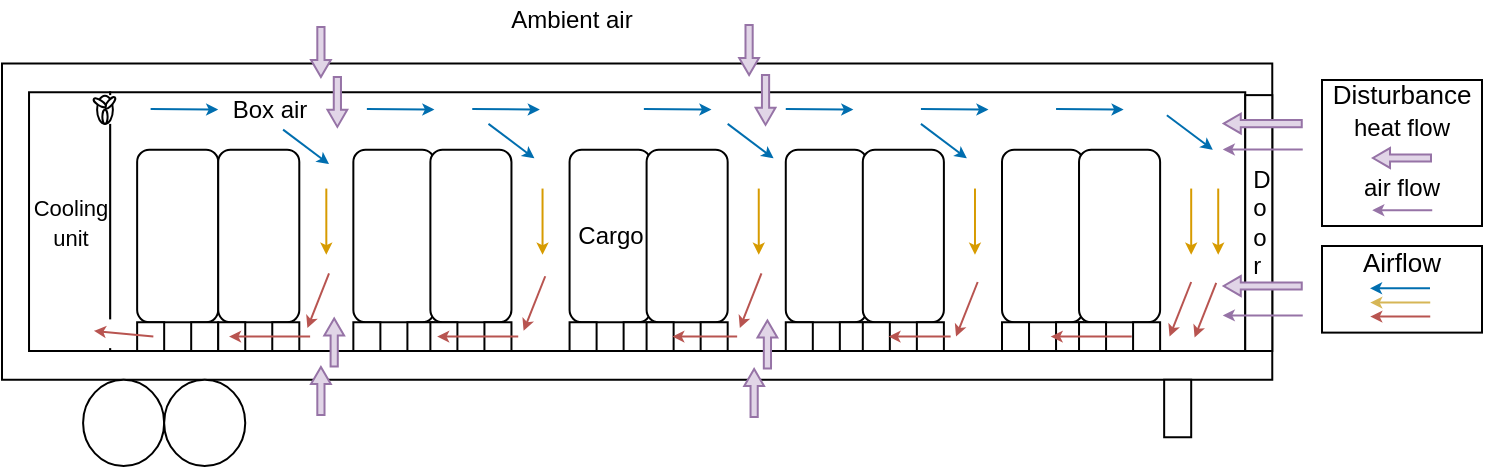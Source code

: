 <mxfile version="17.4.0" type="github">
  <diagram id="Bs-IRYPDhbyPMLY3h52Y" name="Page-1">
    <mxGraphModel dx="961" dy="491" grid="1" gridSize="10" guides="1" tooltips="1" connect="1" arrows="1" fold="1" page="1" pageScale="1" pageWidth="827" pageHeight="1169" math="0" shadow="0">
      <root>
        <mxCell id="0" />
        <mxCell id="1" parent="0" />
        <mxCell id="JtWpHs-DaVjjZEOH7qaL-21" value="" style="rounded=0;whiteSpace=wrap;html=1;fontSize=13;" parent="1" vertex="1">
          <mxGeometry x="680" y="47" width="80" height="73" as="geometry" />
        </mxCell>
        <mxCell id="JtWpHs-DaVjjZEOH7qaL-17" value="" style="endArrow=classic;html=1;rounded=0;fillColor=#e1d5e7;strokeColor=#9673a6;shape=flexArrow;width=3.6;endSize=2.503;endWidth=5.296;" parent="1" edge="1">
          <mxGeometry width="50" height="50" relative="1" as="geometry">
            <mxPoint x="735" y="86" as="sourcePoint" />
            <mxPoint x="705" y="86" as="targetPoint" />
          </mxGeometry>
        </mxCell>
        <mxCell id="JtWpHs-DaVjjZEOH7qaL-19" value="&lt;p style=&quot;line-height: 1&quot;&gt;&lt;/p&gt;&lt;div style=&quot;font-size: 13px&quot;&gt;Disturbance&lt;/div&gt;&lt;p&gt;&lt;/p&gt;" style="text;html=1;strokeColor=none;fillColor=none;align=center;verticalAlign=middle;whiteSpace=wrap;rounded=0;fontSize=9;" parent="1" vertex="1">
          <mxGeometry x="680.12" y="46.14" width="80" height="14.86" as="geometry" />
        </mxCell>
        <mxCell id="wm6ZoheksM0Se62p-lOR-2" value="" style="rounded=0;whiteSpace=wrap;html=1;" parent="1" vertex="1">
          <mxGeometry x="20" y="38.75" width="635.135" height="158.125" as="geometry" />
        </mxCell>
        <mxCell id="wm6ZoheksM0Se62p-lOR-3" value="" style="rounded=0;whiteSpace=wrap;html=1;" parent="1" vertex="1">
          <mxGeometry x="74.054" y="53.125" width="567.568" height="129.375" as="geometry" />
        </mxCell>
        <mxCell id="wm6ZoheksM0Se62p-lOR-4" value="&lt;font style=&quot;font-size: 11px&quot;&gt;Cooling&lt;br&gt;unit&lt;/font&gt;" style="rounded=0;whiteSpace=wrap;html=1;" parent="1" vertex="1">
          <mxGeometry x="33.514" y="53.125" width="40.541" height="129.375" as="geometry" />
        </mxCell>
        <mxCell id="wm6ZoheksM0Se62p-lOR-5" value="" style="ellipse;whiteSpace=wrap;html=1;" parent="1" vertex="1">
          <mxGeometry x="60.541" y="196.875" width="40.541" height="43.125" as="geometry" />
        </mxCell>
        <mxCell id="wm6ZoheksM0Se62p-lOR-6" value="" style="ellipse;whiteSpace=wrap;html=1;" parent="1" vertex="1">
          <mxGeometry x="101.081" y="196.875" width="40.541" height="43.125" as="geometry" />
        </mxCell>
        <mxCell id="wm6ZoheksM0Se62p-lOR-7" value="" style="rounded=0;whiteSpace=wrap;html=1;" parent="1" vertex="1">
          <mxGeometry x="601.081" y="196.875" width="13.514" height="28.75" as="geometry" />
        </mxCell>
        <mxCell id="wm6ZoheksM0Se62p-lOR-8" value="" style="rounded=0;whiteSpace=wrap;html=1;strokeColor=none;" parent="1" vertex="1">
          <mxGeometry x="53.784" y="54.562" width="40.541" height="14.375" as="geometry" />
        </mxCell>
        <mxCell id="wm6ZoheksM0Se62p-lOR-9" value="" style="rounded=0;whiteSpace=wrap;html=1;strokeColor=none;" parent="1" vertex="1">
          <mxGeometry x="53.784" y="166.687" width="40.541" height="14.375" as="geometry" />
        </mxCell>
        <mxCell id="wm6ZoheksM0Se62p-lOR-15" value="" style="group" parent="1" vertex="1" connectable="0">
          <mxGeometry x="65.946" y="54.562" width="10.878" height="14.375" as="geometry" />
        </mxCell>
        <mxCell id="wm6ZoheksM0Se62p-lOR-11" value="" style="ellipse;whiteSpace=wrap;html=1;" parent="wm6ZoheksM0Se62p-lOR-15" vertex="1">
          <mxGeometry x="1.607" y="0.308" width="7.889" height="14.067" as="geometry" />
        </mxCell>
        <mxCell id="wm6ZoheksM0Se62p-lOR-12" value="" style="ellipse;whiteSpace=wrap;html=1;rotation=40;" parent="wm6ZoheksM0Se62p-lOR-15" vertex="1">
          <mxGeometry x="6.866" y="0.308" width="2.63" height="7.034" as="geometry" />
        </mxCell>
        <mxCell id="wm6ZoheksM0Se62p-lOR-13" value="" style="ellipse;whiteSpace=wrap;html=1;rotation=-180;" parent="wm6ZoheksM0Se62p-lOR-15" vertex="1">
          <mxGeometry x="4.236" y="7.341" width="2.63" height="7.034" as="geometry" />
        </mxCell>
        <mxCell id="wm6ZoheksM0Se62p-lOR-14" value="" style="ellipse;whiteSpace=wrap;html=1;rotation=-57;" parent="wm6ZoheksM0Se62p-lOR-15" vertex="1">
          <mxGeometry x="1.607" y="0.308" width="2.63" height="7.034" as="geometry" />
        </mxCell>
        <mxCell id="wm6ZoheksM0Se62p-lOR-20" value="" style="endArrow=classic;html=1;rounded=0;fillColor=#1ba1e2;strokeColor=#006EAF;endSize=3;" parent="1" edge="1">
          <mxGeometry width="50" height="50" relative="1" as="geometry">
            <mxPoint x="94.324" y="61.549" as="sourcePoint" />
            <mxPoint x="128.108" y="61.75" as="targetPoint" />
          </mxGeometry>
        </mxCell>
        <mxCell id="wm6ZoheksM0Se62p-lOR-21" value="" style="endArrow=classic;html=1;rounded=0;fillColor=#1ba1e2;strokeColor=#006EAF;endSize=3;" parent="1" edge="1">
          <mxGeometry width="50" height="50" relative="1" as="geometry">
            <mxPoint x="202.432" y="61.549" as="sourcePoint" />
            <mxPoint x="236.216" y="61.75" as="targetPoint" />
          </mxGeometry>
        </mxCell>
        <mxCell id="wm6ZoheksM0Se62p-lOR-22" value="" style="endArrow=classic;html=1;rounded=0;fillColor=#1ba1e2;strokeColor=#006EAF;endSize=3;" parent="1" edge="1">
          <mxGeometry width="50" height="50" relative="1" as="geometry">
            <mxPoint x="255.135" y="61.549" as="sourcePoint" />
            <mxPoint x="288.919" y="61.75" as="targetPoint" />
          </mxGeometry>
        </mxCell>
        <mxCell id="wm6ZoheksM0Se62p-lOR-23" value="" style="endArrow=classic;html=1;rounded=0;fillColor=#1ba1e2;strokeColor=#006EAF;endSize=3;" parent="1" edge="1">
          <mxGeometry width="50" height="50" relative="1" as="geometry">
            <mxPoint x="340.946" y="61.549" as="sourcePoint" />
            <mxPoint x="374.73" y="61.75" as="targetPoint" />
          </mxGeometry>
        </mxCell>
        <mxCell id="wm6ZoheksM0Se62p-lOR-24" value="" style="endArrow=classic;html=1;rounded=0;fillColor=#1ba1e2;strokeColor=#006EAF;endSize=3;" parent="1" edge="1">
          <mxGeometry width="50" height="50" relative="1" as="geometry">
            <mxPoint x="411.892" y="61.549" as="sourcePoint" />
            <mxPoint x="445.676" y="61.75" as="targetPoint" />
          </mxGeometry>
        </mxCell>
        <mxCell id="wm6ZoheksM0Se62p-lOR-25" value="" style="endArrow=classic;html=1;rounded=0;fillColor=#1ba1e2;strokeColor=#006EAF;endSize=3;" parent="1" edge="1">
          <mxGeometry width="50" height="50" relative="1" as="geometry">
            <mxPoint x="479.459" y="61.549" as="sourcePoint" />
            <mxPoint x="513.243" y="61.75" as="targetPoint" />
          </mxGeometry>
        </mxCell>
        <mxCell id="wm6ZoheksM0Se62p-lOR-26" value="" style="endArrow=classic;html=1;rounded=0;fillColor=#1ba1e2;strokeColor=#006EAF;endSize=3;" parent="1" edge="1">
          <mxGeometry width="50" height="50" relative="1" as="geometry">
            <mxPoint x="547.027" y="61.549" as="sourcePoint" />
            <mxPoint x="580.811" y="61.75" as="targetPoint" />
          </mxGeometry>
        </mxCell>
        <mxCell id="wm6ZoheksM0Se62p-lOR-27" value="" style="endArrow=classic;html=1;rounded=0;fillColor=#1ba1e2;strokeColor=#006EAF;endSize=3;" parent="1" edge="1">
          <mxGeometry width="50" height="50" relative="1" as="geometry">
            <mxPoint x="602.432" y="64.625" as="sourcePoint" />
            <mxPoint x="625.405" y="81.875" as="targetPoint" />
          </mxGeometry>
        </mxCell>
        <mxCell id="wm6ZoheksM0Se62p-lOR-30" value="" style="endArrow=classic;html=1;rounded=0;fillColor=#1ba1e2;strokeColor=#006EAF;endSize=3;" parent="1" edge="1">
          <mxGeometry width="50" height="50" relative="1" as="geometry">
            <mxPoint x="382.838" y="68.938" as="sourcePoint" />
            <mxPoint x="405.811" y="86.187" as="targetPoint" />
          </mxGeometry>
        </mxCell>
        <mxCell id="wm6ZoheksM0Se62p-lOR-32" value="" style="endArrow=classic;html=1;rounded=0;fillColor=#1ba1e2;strokeColor=#006EAF;endSize=3;" parent="1" edge="1">
          <mxGeometry width="50" height="50" relative="1" as="geometry">
            <mxPoint x="263.243" y="68.938" as="sourcePoint" />
            <mxPoint x="286.216" y="86.187" as="targetPoint" />
          </mxGeometry>
        </mxCell>
        <mxCell id="wm6ZoheksM0Se62p-lOR-33" value="" style="endArrow=classic;html=1;rounded=0;fillColor=#1ba1e2;strokeColor=#006EAF;endSize=3;" parent="1" edge="1">
          <mxGeometry width="50" height="50" relative="1" as="geometry">
            <mxPoint x="160.541" y="71.812" as="sourcePoint" />
            <mxPoint x="183.514" y="89.062" as="targetPoint" />
          </mxGeometry>
        </mxCell>
        <mxCell id="wm6ZoheksM0Se62p-lOR-34" value="" style="endArrow=classic;html=1;rounded=0;fillColor=#ffe6cc;strokeColor=#d79b00;endSize=3;" parent="1" edge="1">
          <mxGeometry width="50" height="50" relative="1" as="geometry">
            <mxPoint x="182.162" y="101.281" as="sourcePoint" />
            <mxPoint x="182.162" y="134.344" as="targetPoint" />
          </mxGeometry>
        </mxCell>
        <mxCell id="wm6ZoheksM0Se62p-lOR-37" value="" style="endArrow=classic;html=1;rounded=0;fillColor=#ffe6cc;strokeColor=#d79b00;endSize=3;" parent="1" edge="1">
          <mxGeometry width="50" height="50" relative="1" as="geometry">
            <mxPoint x="290.27" y="101.281" as="sourcePoint" />
            <mxPoint x="290.27" y="134.344" as="targetPoint" />
          </mxGeometry>
        </mxCell>
        <mxCell id="wm6ZoheksM0Se62p-lOR-39" value="" style="endArrow=classic;html=1;rounded=0;fillColor=#ffe6cc;strokeColor=#d79b00;endSize=3;" parent="1" edge="1">
          <mxGeometry width="50" height="50" relative="1" as="geometry">
            <mxPoint x="398.378" y="101.281" as="sourcePoint" />
            <mxPoint x="398.378" y="134.344" as="targetPoint" />
          </mxGeometry>
        </mxCell>
        <mxCell id="wm6ZoheksM0Se62p-lOR-40" value="" style="endArrow=classic;html=1;rounded=0;fillColor=#1ba1e2;strokeColor=#006EAF;endSize=3;" parent="1" edge="1">
          <mxGeometry width="50" height="50" relative="1" as="geometry">
            <mxPoint x="479.459" y="68.938" as="sourcePoint" />
            <mxPoint x="502.432" y="86.187" as="targetPoint" />
          </mxGeometry>
        </mxCell>
        <mxCell id="wm6ZoheksM0Se62p-lOR-41" value="" style="endArrow=classic;html=1;rounded=0;fillColor=#ffe6cc;strokeColor=#d79b00;endSize=3;" parent="1" edge="1">
          <mxGeometry width="50" height="50" relative="1" as="geometry">
            <mxPoint x="506.486" y="101.281" as="sourcePoint" />
            <mxPoint x="506.486" y="134.344" as="targetPoint" />
          </mxGeometry>
        </mxCell>
        <mxCell id="wm6ZoheksM0Se62p-lOR-43" value="" style="endArrow=classic;html=1;rounded=0;fillColor=#ffe6cc;strokeColor=#d79b00;endSize=3;" parent="1" edge="1">
          <mxGeometry width="50" height="50" relative="1" as="geometry">
            <mxPoint x="628.108" y="101.281" as="sourcePoint" />
            <mxPoint x="628.108" y="134.344" as="targetPoint" />
          </mxGeometry>
        </mxCell>
        <mxCell id="wm6ZoheksM0Se62p-lOR-47" value="" style="group" parent="1" vertex="1" connectable="0">
          <mxGeometry x="87.568" y="81.875" width="40.541" height="100.625" as="geometry" />
        </mxCell>
        <mxCell id="wm6ZoheksM0Se62p-lOR-44" value="" style="rounded=1;whiteSpace=wrap;html=1;" parent="wm6ZoheksM0Se62p-lOR-47" vertex="1">
          <mxGeometry width="40.541" height="86.25" as="geometry" />
        </mxCell>
        <mxCell id="wm6ZoheksM0Se62p-lOR-45" value="" style="rounded=0;whiteSpace=wrap;html=1;" parent="wm6ZoheksM0Se62p-lOR-47" vertex="1">
          <mxGeometry y="86.25" width="13.514" height="14.375" as="geometry" />
        </mxCell>
        <mxCell id="wm6ZoheksM0Se62p-lOR-46" value="" style="rounded=0;whiteSpace=wrap;html=1;" parent="wm6ZoheksM0Se62p-lOR-47" vertex="1">
          <mxGeometry x="27.027" y="86.25" width="13.514" height="14.375" as="geometry" />
        </mxCell>
        <mxCell id="wm6ZoheksM0Se62p-lOR-50" value="" style="group" parent="1" vertex="1" connectable="0">
          <mxGeometry x="128.108" y="81.875" width="40.541" height="100.625" as="geometry" />
        </mxCell>
        <mxCell id="wm6ZoheksM0Se62p-lOR-51" value="" style="rounded=1;whiteSpace=wrap;html=1;" parent="wm6ZoheksM0Se62p-lOR-50" vertex="1">
          <mxGeometry width="40.541" height="86.25" as="geometry" />
        </mxCell>
        <mxCell id="wm6ZoheksM0Se62p-lOR-52" value="" style="rounded=0;whiteSpace=wrap;html=1;" parent="wm6ZoheksM0Se62p-lOR-50" vertex="1">
          <mxGeometry y="86.25" width="13.514" height="14.375" as="geometry" />
        </mxCell>
        <mxCell id="wm6ZoheksM0Se62p-lOR-53" value="" style="rounded=0;whiteSpace=wrap;html=1;" parent="wm6ZoheksM0Se62p-lOR-50" vertex="1">
          <mxGeometry x="27.027" y="86.25" width="13.514" height="14.375" as="geometry" />
        </mxCell>
        <mxCell id="wm6ZoheksM0Se62p-lOR-54" value="" style="group" parent="1" vertex="1" connectable="0">
          <mxGeometry x="195.676" y="81.875" width="40.541" height="100.625" as="geometry" />
        </mxCell>
        <mxCell id="wm6ZoheksM0Se62p-lOR-55" value="" style="rounded=1;whiteSpace=wrap;html=1;" parent="wm6ZoheksM0Se62p-lOR-54" vertex="1">
          <mxGeometry width="40.541" height="86.25" as="geometry" />
        </mxCell>
        <mxCell id="wm6ZoheksM0Se62p-lOR-56" value="" style="rounded=0;whiteSpace=wrap;html=1;" parent="wm6ZoheksM0Se62p-lOR-54" vertex="1">
          <mxGeometry y="86.25" width="13.514" height="14.375" as="geometry" />
        </mxCell>
        <mxCell id="wm6ZoheksM0Se62p-lOR-57" value="" style="rounded=0;whiteSpace=wrap;html=1;" parent="wm6ZoheksM0Se62p-lOR-54" vertex="1">
          <mxGeometry x="27.027" y="86.25" width="13.514" height="14.375" as="geometry" />
        </mxCell>
        <mxCell id="wm6ZoheksM0Se62p-lOR-58" value="" style="group" parent="1" vertex="1" connectable="0">
          <mxGeometry x="234.189" y="81.875" width="40.541" height="100.625" as="geometry" />
        </mxCell>
        <mxCell id="wm6ZoheksM0Se62p-lOR-59" value="" style="rounded=1;whiteSpace=wrap;html=1;" parent="wm6ZoheksM0Se62p-lOR-58" vertex="1">
          <mxGeometry width="40.541" height="86.25" as="geometry" />
        </mxCell>
        <mxCell id="wm6ZoheksM0Se62p-lOR-60" value="" style="rounded=0;whiteSpace=wrap;html=1;" parent="wm6ZoheksM0Se62p-lOR-58" vertex="1">
          <mxGeometry y="86.25" width="13.514" height="14.375" as="geometry" />
        </mxCell>
        <mxCell id="wm6ZoheksM0Se62p-lOR-61" value="" style="rounded=0;whiteSpace=wrap;html=1;" parent="wm6ZoheksM0Se62p-lOR-58" vertex="1">
          <mxGeometry x="27.027" y="86.25" width="13.514" height="14.375" as="geometry" />
        </mxCell>
        <mxCell id="wm6ZoheksM0Se62p-lOR-62" value="" style="group" parent="1" vertex="1" connectable="0">
          <mxGeometry x="303.784" y="81.875" width="40.541" height="100.625" as="geometry" />
        </mxCell>
        <mxCell id="wm6ZoheksM0Se62p-lOR-63" value="&lt;font style=&quot;font-size: 12px&quot;&gt;Cargo&lt;/font&gt;" style="rounded=1;whiteSpace=wrap;html=1;" parent="wm6ZoheksM0Se62p-lOR-62" vertex="1">
          <mxGeometry width="40.541" height="86.25" as="geometry" />
        </mxCell>
        <mxCell id="wm6ZoheksM0Se62p-lOR-64" value="" style="rounded=0;whiteSpace=wrap;html=1;" parent="wm6ZoheksM0Se62p-lOR-62" vertex="1">
          <mxGeometry y="86.25" width="13.514" height="14.375" as="geometry" />
        </mxCell>
        <mxCell id="wm6ZoheksM0Se62p-lOR-65" value="" style="rounded=0;whiteSpace=wrap;html=1;" parent="wm6ZoheksM0Se62p-lOR-62" vertex="1">
          <mxGeometry x="27.027" y="86.25" width="13.514" height="14.375" as="geometry" />
        </mxCell>
        <mxCell id="wm6ZoheksM0Se62p-lOR-66" value="" style="group" parent="1" vertex="1" connectable="0">
          <mxGeometry x="342.297" y="81.875" width="40.541" height="100.625" as="geometry" />
        </mxCell>
        <mxCell id="wm6ZoheksM0Se62p-lOR-67" value="" style="rounded=1;whiteSpace=wrap;html=1;" parent="wm6ZoheksM0Se62p-lOR-66" vertex="1">
          <mxGeometry width="40.541" height="86.25" as="geometry" />
        </mxCell>
        <mxCell id="wm6ZoheksM0Se62p-lOR-68" value="" style="rounded=0;whiteSpace=wrap;html=1;" parent="wm6ZoheksM0Se62p-lOR-66" vertex="1">
          <mxGeometry y="86.25" width="13.514" height="14.375" as="geometry" />
        </mxCell>
        <mxCell id="wm6ZoheksM0Se62p-lOR-69" value="" style="rounded=0;whiteSpace=wrap;html=1;" parent="wm6ZoheksM0Se62p-lOR-66" vertex="1">
          <mxGeometry x="27.027" y="86.25" width="13.514" height="14.375" as="geometry" />
        </mxCell>
        <mxCell id="wm6ZoheksM0Se62p-lOR-78" value="" style="group" parent="1" vertex="1" connectable="0">
          <mxGeometry x="411.892" y="81.875" width="40.541" height="100.625" as="geometry" />
        </mxCell>
        <mxCell id="wm6ZoheksM0Se62p-lOR-79" value="" style="rounded=1;whiteSpace=wrap;html=1;" parent="wm6ZoheksM0Se62p-lOR-78" vertex="1">
          <mxGeometry width="40.541" height="86.25" as="geometry" />
        </mxCell>
        <mxCell id="wm6ZoheksM0Se62p-lOR-80" value="" style="rounded=0;whiteSpace=wrap;html=1;" parent="wm6ZoheksM0Se62p-lOR-78" vertex="1">
          <mxGeometry y="86.25" width="13.514" height="14.375" as="geometry" />
        </mxCell>
        <mxCell id="wm6ZoheksM0Se62p-lOR-81" value="" style="rounded=0;whiteSpace=wrap;html=1;" parent="wm6ZoheksM0Se62p-lOR-78" vertex="1">
          <mxGeometry x="27.027" y="86.25" width="13.514" height="14.375" as="geometry" />
        </mxCell>
        <mxCell id="wm6ZoheksM0Se62p-lOR-82" value="" style="group" parent="1" vertex="1" connectable="0">
          <mxGeometry x="450.405" y="81.875" width="40.541" height="100.625" as="geometry" />
        </mxCell>
        <mxCell id="wm6ZoheksM0Se62p-lOR-83" value="" style="rounded=1;whiteSpace=wrap;html=1;" parent="wm6ZoheksM0Se62p-lOR-82" vertex="1">
          <mxGeometry width="40.541" height="86.25" as="geometry" />
        </mxCell>
        <mxCell id="wm6ZoheksM0Se62p-lOR-84" value="" style="rounded=0;whiteSpace=wrap;html=1;" parent="wm6ZoheksM0Se62p-lOR-82" vertex="1">
          <mxGeometry y="86.25" width="13.514" height="14.375" as="geometry" />
        </mxCell>
        <mxCell id="wm6ZoheksM0Se62p-lOR-85" value="" style="rounded=0;whiteSpace=wrap;html=1;" parent="wm6ZoheksM0Se62p-lOR-82" vertex="1">
          <mxGeometry x="27.027" y="86.25" width="13.514" height="14.375" as="geometry" />
        </mxCell>
        <mxCell id="wm6ZoheksM0Se62p-lOR-86" value="" style="group" parent="1" vertex="1" connectable="0">
          <mxGeometry x="520" y="81.875" width="40.541" height="100.625" as="geometry" />
        </mxCell>
        <mxCell id="wm6ZoheksM0Se62p-lOR-87" value="" style="rounded=1;whiteSpace=wrap;html=1;" parent="wm6ZoheksM0Se62p-lOR-86" vertex="1">
          <mxGeometry width="40.541" height="86.25" as="geometry" />
        </mxCell>
        <mxCell id="wm6ZoheksM0Se62p-lOR-88" value="" style="rounded=0;whiteSpace=wrap;html=1;" parent="wm6ZoheksM0Se62p-lOR-86" vertex="1">
          <mxGeometry y="86.25" width="13.514" height="14.375" as="geometry" />
        </mxCell>
        <mxCell id="wm6ZoheksM0Se62p-lOR-89" value="" style="rounded=0;whiteSpace=wrap;html=1;" parent="wm6ZoheksM0Se62p-lOR-86" vertex="1">
          <mxGeometry x="27.027" y="86.25" width="13.514" height="14.375" as="geometry" />
        </mxCell>
        <mxCell id="wm6ZoheksM0Se62p-lOR-90" value="" style="group" parent="1" vertex="1" connectable="0">
          <mxGeometry x="558.514" y="81.875" width="40.541" height="100.625" as="geometry" />
        </mxCell>
        <mxCell id="wm6ZoheksM0Se62p-lOR-91" value="" style="rounded=1;whiteSpace=wrap;html=1;" parent="wm6ZoheksM0Se62p-lOR-90" vertex="1">
          <mxGeometry width="40.541" height="86.25" as="geometry" />
        </mxCell>
        <mxCell id="wm6ZoheksM0Se62p-lOR-92" value="" style="rounded=0;whiteSpace=wrap;html=1;" parent="wm6ZoheksM0Se62p-lOR-90" vertex="1">
          <mxGeometry y="86.25" width="13.514" height="14.375" as="geometry" />
        </mxCell>
        <mxCell id="wm6ZoheksM0Se62p-lOR-93" value="" style="rounded=0;whiteSpace=wrap;html=1;" parent="wm6ZoheksM0Se62p-lOR-90" vertex="1">
          <mxGeometry x="27.027" y="86.25" width="13.514" height="14.375" as="geometry" />
        </mxCell>
        <mxCell id="wm6ZoheksM0Se62p-lOR-94" value="" style="endArrow=classic;html=1;rounded=0;fillColor=#ffe6cc;strokeColor=#d79b00;endSize=3;" parent="1" edge="1">
          <mxGeometry width="50" height="50" relative="1" as="geometry">
            <mxPoint x="614.595" y="101.281" as="sourcePoint" />
            <mxPoint x="614.595" y="134.344" as="targetPoint" />
          </mxGeometry>
        </mxCell>
        <mxCell id="wm6ZoheksM0Se62p-lOR-95" value="" style="endArrow=classic;html=1;rounded=0;fillColor=#f8cecc;strokeColor=#b85450;endSize=3;" parent="1" edge="1">
          <mxGeometry width="50" height="50" relative="1" as="geometry">
            <mxPoint x="614.595" y="148.0" as="sourcePoint" />
            <mxPoint x="603.784" y="175.312" as="targetPoint" />
          </mxGeometry>
        </mxCell>
        <mxCell id="wm6ZoheksM0Se62p-lOR-96" value="" style="endArrow=classic;html=1;rounded=0;fillColor=#f8cecc;strokeColor=#b85450;endSize=3;" parent="1" edge="1">
          <mxGeometry width="50" height="50" relative="1" as="geometry">
            <mxPoint x="627.108" y="148.437" as="sourcePoint" />
            <mxPoint x="616.297" y="175.75" as="targetPoint" />
          </mxGeometry>
        </mxCell>
        <mxCell id="wm6ZoheksM0Se62p-lOR-98" value="" style="endArrow=classic;html=1;rounded=0;fillColor=#f8cecc;strokeColor=#b85450;endSize=3;" parent="1" edge="1">
          <mxGeometry width="50" height="50" relative="1" as="geometry">
            <mxPoint x="584.865" y="175.312" as="sourcePoint" />
            <mxPoint x="544.324" y="175.312" as="targetPoint" />
          </mxGeometry>
        </mxCell>
        <mxCell id="wm6ZoheksM0Se62p-lOR-99" value="" style="endArrow=classic;html=1;rounded=0;fillColor=#f8cecc;strokeColor=#b85450;endSize=3;" parent="1" edge="1">
          <mxGeometry width="50" height="50" relative="1" as="geometry">
            <mxPoint x="494.324" y="175.312" as="sourcePoint" />
            <mxPoint x="463.243" y="175.312" as="targetPoint" />
          </mxGeometry>
        </mxCell>
        <mxCell id="wm6ZoheksM0Se62p-lOR-100" value="" style="endArrow=classic;html=1;rounded=0;fillColor=#f8cecc;strokeColor=#b85450;endSize=3;" parent="1" edge="1">
          <mxGeometry width="50" height="50" relative="1" as="geometry">
            <mxPoint x="387.568" y="175.312" as="sourcePoint" />
            <mxPoint x="355.135" y="175.312" as="targetPoint" />
          </mxGeometry>
        </mxCell>
        <mxCell id="wm6ZoheksM0Se62p-lOR-101" value="" style="endArrow=classic;html=1;rounded=0;fillColor=#f8cecc;strokeColor=#b85450;endSize=3;" parent="1" edge="1">
          <mxGeometry width="50" height="50" relative="1" as="geometry">
            <mxPoint x="278.108" y="175.312" as="sourcePoint" />
            <mxPoint x="237.568" y="175.312" as="targetPoint" />
          </mxGeometry>
        </mxCell>
        <mxCell id="wm6ZoheksM0Se62p-lOR-102" value="" style="endArrow=classic;html=1;rounded=0;fillColor=#f8cecc;strokeColor=#b85450;endSize=3;" parent="1" edge="1">
          <mxGeometry width="50" height="50" relative="1" as="geometry">
            <mxPoint x="174.054" y="175.312" as="sourcePoint" />
            <mxPoint x="133.514" y="175.312" as="targetPoint" />
          </mxGeometry>
        </mxCell>
        <mxCell id="wm6ZoheksM0Se62p-lOR-103" value="" style="endArrow=classic;html=1;rounded=0;fillColor=#f8cecc;strokeColor=#b85450;endSize=3;" parent="1" edge="1">
          <mxGeometry width="50" height="50" relative="1" as="geometry">
            <mxPoint x="95.676" y="175.312" as="sourcePoint" />
            <mxPoint x="65.946" y="172.437" as="targetPoint" />
          </mxGeometry>
        </mxCell>
        <mxCell id="wm6ZoheksM0Se62p-lOR-105" value="" style="endArrow=classic;html=1;rounded=0;fillColor=#f8cecc;strokeColor=#b85450;endSize=3;" parent="1" edge="1">
          <mxGeometry width="50" height="50" relative="1" as="geometry">
            <mxPoint x="507.838" y="148.0" as="sourcePoint" />
            <mxPoint x="497.027" y="175.312" as="targetPoint" />
          </mxGeometry>
        </mxCell>
        <mxCell id="wm6ZoheksM0Se62p-lOR-106" value="" style="endArrow=classic;html=1;rounded=0;fillColor=#f8cecc;strokeColor=#b85450;endSize=3;" parent="1" edge="1">
          <mxGeometry width="50" height="50" relative="1" as="geometry">
            <mxPoint x="399.73" y="143.687" as="sourcePoint" />
            <mxPoint x="388.919" y="171.0" as="targetPoint" />
          </mxGeometry>
        </mxCell>
        <mxCell id="wm6ZoheksM0Se62p-lOR-107" value="" style="endArrow=classic;html=1;rounded=0;fillColor=#f8cecc;strokeColor=#b85450;endSize=3;" parent="1" edge="1">
          <mxGeometry width="50" height="50" relative="1" as="geometry">
            <mxPoint x="291.622" y="145.125" as="sourcePoint" />
            <mxPoint x="280.811" y="172.437" as="targetPoint" />
          </mxGeometry>
        </mxCell>
        <mxCell id="wm6ZoheksM0Se62p-lOR-108" value="" style="endArrow=classic;html=1;rounded=0;fillColor=#f8cecc;strokeColor=#b85450;endSize=3;" parent="1" edge="1">
          <mxGeometry width="50" height="50" relative="1" as="geometry">
            <mxPoint x="183.514" y="143.687" as="sourcePoint" />
            <mxPoint x="172.703" y="171.0" as="targetPoint" />
          </mxGeometry>
        </mxCell>
        <mxCell id="wm6ZoheksM0Se62p-lOR-111" value="" style="rounded=0;whiteSpace=wrap;html=1;fontSize=9;" parent="1" vertex="1">
          <mxGeometry x="641.622" y="54.562" width="13.514" height="127.938" as="geometry" />
        </mxCell>
        <mxCell id="wm6ZoheksM0Se62p-lOR-112" value="&lt;p style=&quot;line-height: 1&quot;&gt;&lt;/p&gt;&lt;div style=&quot;text-align: justify ; font-size: 12px&quot;&gt;&lt;font style=&quot;font-size: 12px&quot;&gt;D&lt;/font&gt;&lt;/div&gt;&lt;div style=&quot;text-align: justify ; font-size: 12px&quot;&gt;&lt;font style=&quot;font-size: 12px&quot;&gt;o&lt;/font&gt;&lt;/div&gt;&lt;div style=&quot;text-align: justify ; font-size: 12px&quot;&gt;&lt;font style=&quot;font-size: 12px&quot;&gt;o&lt;/font&gt;&lt;/div&gt;&lt;div style=&quot;text-align: justify ; font-size: 12px&quot;&gt;&lt;font style=&quot;font-size: 12px&quot;&gt;r&lt;/font&gt;&lt;/div&gt;&lt;p&gt;&lt;/p&gt;" style="text;html=1;strokeColor=none;fillColor=none;align=center;verticalAlign=middle;whiteSpace=wrap;rounded=0;fontSize=9;" parent="1" vertex="1">
          <mxGeometry x="642.973" y="67.5" width="13.514" height="100.625" as="geometry" />
        </mxCell>
        <mxCell id="wm6ZoheksM0Se62p-lOR-113" value="&lt;font style=&quot;font-size: 12px&quot;&gt;Ambient air&lt;/font&gt;" style="text;html=1;strokeColor=none;fillColor=none;align=center;verticalAlign=middle;whiteSpace=wrap;rounded=0;fontSize=9;" parent="1" vertex="1">
          <mxGeometry x="267.98" y="7" width="74.32" height="20" as="geometry" />
        </mxCell>
        <mxCell id="wm6ZoheksM0Se62p-lOR-122" value="&lt;font style=&quot;font-size: 12px&quot;&gt;Box air&lt;/font&gt;" style="text;html=1;strokeColor=none;fillColor=none;align=center;verticalAlign=middle;whiteSpace=wrap;rounded=0;fontSize=9;" parent="1" vertex="1">
          <mxGeometry x="129.459" y="54.562" width="50.0" height="14.375" as="geometry" />
        </mxCell>
        <mxCell id="JtWpHs-DaVjjZEOH7qaL-2" value="" style="endArrow=classic;html=1;rounded=0;fillColor=#e1d5e7;strokeColor=#9673a6;shape=flexArrow;width=3.6;endSize=2.503;endWidth=5.296;" parent="1" edge="1">
          <mxGeometry width="50" height="50" relative="1" as="geometry">
            <mxPoint x="179.456" y="215.0" as="sourcePoint" />
            <mxPoint x="179.456" y="190.0" as="targetPoint" />
          </mxGeometry>
        </mxCell>
        <mxCell id="JtWpHs-DaVjjZEOH7qaL-3" value="" style="endArrow=classic;html=1;rounded=0;fillColor=#e1d5e7;strokeColor=#9673a6;shape=flexArrow;width=3.6;endSize=2.503;endWidth=5.296;" parent="1" edge="1">
          <mxGeometry width="50" height="50" relative="1" as="geometry">
            <mxPoint x="186.096" y="190.69" as="sourcePoint" />
            <mxPoint x="186.096" y="165.69" as="targetPoint" />
          </mxGeometry>
        </mxCell>
        <mxCell id="JtWpHs-DaVjjZEOH7qaL-4" value="" style="endArrow=classic;html=1;rounded=0;fillColor=#e1d5e7;strokeColor=#9673a6;shape=flexArrow;width=3.6;endSize=2.503;endWidth=5.296;" parent="1" edge="1">
          <mxGeometry width="50" height="50" relative="1" as="geometry">
            <mxPoint x="396.072" y="216.0" as="sourcePoint" />
            <mxPoint x="396.072" y="191.0" as="targetPoint" />
          </mxGeometry>
        </mxCell>
        <mxCell id="JtWpHs-DaVjjZEOH7qaL-5" value="" style="endArrow=classic;html=1;rounded=0;fillColor=#e1d5e7;strokeColor=#9673a6;shape=flexArrow;width=3.6;endSize=2.503;endWidth=5.296;" parent="1" edge="1">
          <mxGeometry width="50" height="50" relative="1" as="geometry">
            <mxPoint x="402.712" y="191.69" as="sourcePoint" />
            <mxPoint x="402.712" y="166.69" as="targetPoint" />
          </mxGeometry>
        </mxCell>
        <mxCell id="JtWpHs-DaVjjZEOH7qaL-8" value="" style="endArrow=classic;html=1;rounded=0;fillColor=#e1d5e7;strokeColor=#9673a6;shape=flexArrow;width=3.6;endSize=2.503;endWidth=5.296;" parent="1" edge="1">
          <mxGeometry width="50" height="50" relative="1" as="geometry">
            <mxPoint x="179.456" y="20" as="sourcePoint" />
            <mxPoint x="179.456" y="46.0" as="targetPoint" />
          </mxGeometry>
        </mxCell>
        <mxCell id="JtWpHs-DaVjjZEOH7qaL-9" value="" style="endArrow=classic;html=1;rounded=0;fillColor=#e1d5e7;strokeColor=#9673a6;shape=flexArrow;width=3.6;endSize=2.503;endWidth=5.296;" parent="1" edge="1">
          <mxGeometry width="50" height="50" relative="1" as="geometry">
            <mxPoint x="187.684" y="44.94" as="sourcePoint" />
            <mxPoint x="187.684" y="70.94" as="targetPoint" />
          </mxGeometry>
        </mxCell>
        <mxCell id="JtWpHs-DaVjjZEOH7qaL-10" value="" style="endArrow=classic;html=1;rounded=0;fillColor=#e1d5e7;strokeColor=#9673a6;shape=flexArrow;width=3.6;endSize=2.503;endWidth=5.296;" parent="1" edge="1">
          <mxGeometry width="50" height="50" relative="1" as="geometry">
            <mxPoint x="393.544" y="19" as="sourcePoint" />
            <mxPoint x="393.544" y="45.0" as="targetPoint" />
          </mxGeometry>
        </mxCell>
        <mxCell id="JtWpHs-DaVjjZEOH7qaL-11" value="" style="endArrow=classic;html=1;rounded=0;fillColor=#e1d5e7;strokeColor=#9673a6;shape=flexArrow;width=3.6;endSize=2.503;endWidth=5.296;" parent="1" edge="1">
          <mxGeometry width="50" height="50" relative="1" as="geometry">
            <mxPoint x="401.772" y="43.94" as="sourcePoint" />
            <mxPoint x="401.772" y="69.94" as="targetPoint" />
          </mxGeometry>
        </mxCell>
        <mxCell id="JtWpHs-DaVjjZEOH7qaL-15" value="" style="endArrow=classic;html=1;rounded=0;fillColor=#e1d5e7;strokeColor=#9673a6;shape=flexArrow;width=3.6;endSize=2.503;endWidth=5.296;" parent="1" edge="1">
          <mxGeometry width="50" height="50" relative="1" as="geometry">
            <mxPoint x="670.38" y="150" as="sourcePoint" />
            <mxPoint x="630.38" y="150" as="targetPoint" />
          </mxGeometry>
        </mxCell>
        <mxCell id="_AENHYT-vWO_ctDakcQ2-1" value="" style="group" vertex="1" connectable="0" parent="1">
          <mxGeometry x="680" y="130" width="80" height="43.31" as="geometry" />
        </mxCell>
        <mxCell id="JtWpHs-DaVjjZEOH7qaL-22" value="" style="rounded=0;whiteSpace=wrap;html=1;fontSize=13;" parent="_AENHYT-vWO_ctDakcQ2-1" vertex="1">
          <mxGeometry width="80" height="43.31" as="geometry" />
        </mxCell>
        <mxCell id="JtWpHs-DaVjjZEOH7qaL-18" value="" style="endArrow=classic;html=1;rounded=0;fillColor=#1ba1e2;strokeColor=#006EAF;endSize=3;" parent="_AENHYT-vWO_ctDakcQ2-1" edge="1">
          <mxGeometry width="50" height="50" relative="1" as="geometry">
            <mxPoint x="54" y="21.18" as="sourcePoint" />
            <mxPoint x="24" y="21.18" as="targetPoint" />
          </mxGeometry>
        </mxCell>
        <mxCell id="JtWpHs-DaVjjZEOH7qaL-20" value="&lt;p style=&quot;line-height: 1&quot;&gt;&lt;/p&gt;&lt;div style=&quot;text-align: justify ; font-size: 13px&quot;&gt;Airflow&lt;/div&gt;&lt;p&gt;&lt;/p&gt;" style="text;html=1;strokeColor=none;fillColor=none;align=center;verticalAlign=middle;whiteSpace=wrap;rounded=0;fontSize=9;" parent="_AENHYT-vWO_ctDakcQ2-1" vertex="1">
          <mxGeometry y="1.69" width="80" height="12.31" as="geometry" />
        </mxCell>
        <mxCell id="JtWpHs-DaVjjZEOH7qaL-23" value="" style="endArrow=classic;html=1;rounded=0;fillColor=#fff2cc;strokeColor=#d6b656;endSize=3;" parent="_AENHYT-vWO_ctDakcQ2-1" edge="1">
          <mxGeometry width="50" height="50" relative="1" as="geometry">
            <mxPoint x="54.12" y="28.31" as="sourcePoint" />
            <mxPoint x="24.12" y="28.31" as="targetPoint" />
          </mxGeometry>
        </mxCell>
        <mxCell id="JtWpHs-DaVjjZEOH7qaL-24" value="" style="endArrow=classic;html=1;rounded=0;fillColor=#f8cecc;strokeColor=#b85450;endSize=3;" parent="_AENHYT-vWO_ctDakcQ2-1" edge="1">
          <mxGeometry width="50" height="50" relative="1" as="geometry">
            <mxPoint x="54.12" y="35.31" as="sourcePoint" />
            <mxPoint x="24.12" y="35.31" as="targetPoint" />
          </mxGeometry>
        </mxCell>
        <mxCell id="_AENHYT-vWO_ctDakcQ2-3" value="" style="endArrow=classic;html=1;rounded=0;fillColor=#e1d5e7;strokeColor=#9673a6;endSize=3;" edge="1" parent="1">
          <mxGeometry width="50" height="50" relative="1" as="geometry">
            <mxPoint x="735.12" y="112.11" as="sourcePoint" />
            <mxPoint x="705.12" y="112.11" as="targetPoint" />
          </mxGeometry>
        </mxCell>
        <mxCell id="_AENHYT-vWO_ctDakcQ2-4" value="" style="endArrow=classic;html=1;rounded=0;fillColor=#e1d5e7;strokeColor=#9673a6;endSize=3;" edge="1" parent="1">
          <mxGeometry width="50" height="50" relative="1" as="geometry">
            <mxPoint x="670.38" y="164.69" as="sourcePoint" />
            <mxPoint x="630.38" y="164.69" as="targetPoint" />
          </mxGeometry>
        </mxCell>
        <mxCell id="_AENHYT-vWO_ctDakcQ2-5" value="" style="endArrow=classic;html=1;rounded=0;fillColor=#e1d5e7;strokeColor=#9673a6;shape=flexArrow;width=3.6;endSize=2.503;endWidth=5.296;" edge="1" parent="1">
          <mxGeometry width="50" height="50" relative="1" as="geometry">
            <mxPoint x="670.38" y="68.78" as="sourcePoint" />
            <mxPoint x="630.38" y="68.78" as="targetPoint" />
          </mxGeometry>
        </mxCell>
        <mxCell id="_AENHYT-vWO_ctDakcQ2-6" value="" style="endArrow=classic;html=1;rounded=0;fillColor=#e1d5e7;strokeColor=#9673a6;endSize=3;" edge="1" parent="1">
          <mxGeometry width="50" height="50" relative="1" as="geometry">
            <mxPoint x="670.38" y="81.72" as="sourcePoint" />
            <mxPoint x="630.38" y="81.72" as="targetPoint" />
          </mxGeometry>
        </mxCell>
        <mxCell id="_AENHYT-vWO_ctDakcQ2-9" value="&lt;p style=&quot;line-height: 1&quot;&gt;&lt;/p&gt;&lt;div&gt;&lt;font style=&quot;font-size: 12px&quot;&gt;heat flow&lt;/font&gt;&lt;/div&gt;&lt;p&gt;&lt;/p&gt;" style="text;html=1;strokeColor=none;fillColor=none;align=center;verticalAlign=middle;whiteSpace=wrap;rounded=0;fontSize=9;" vertex="1" parent="1">
          <mxGeometry x="680" y="64" width="80" height="14.86" as="geometry" />
        </mxCell>
        <mxCell id="_AENHYT-vWO_ctDakcQ2-10" value="&lt;p style=&quot;line-height: 1&quot;&gt;&lt;/p&gt;&lt;div&gt;&lt;font style=&quot;font-size: 12px&quot;&gt;air flow&lt;/font&gt;&lt;/div&gt;&lt;p&gt;&lt;/p&gt;" style="text;html=1;strokeColor=none;fillColor=none;align=center;verticalAlign=middle;whiteSpace=wrap;rounded=0;fontSize=9;" vertex="1" parent="1">
          <mxGeometry x="680" y="96" width="80" height="10" as="geometry" />
        </mxCell>
      </root>
    </mxGraphModel>
  </diagram>
</mxfile>
